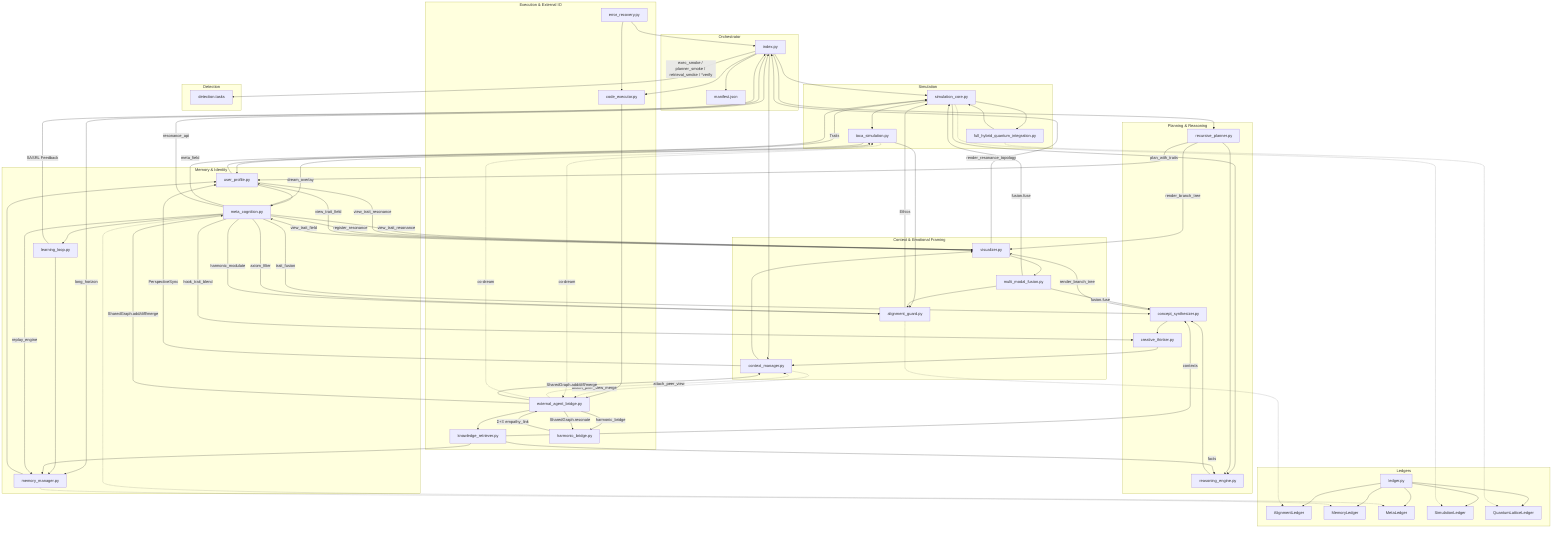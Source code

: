 graph TD
%% =========================
%% Clusters / Modules — ANGELA v5.1.0
%% =========================

subgraph Orchestrator
A[index.py]
B[manifest.json]
end

subgraph Simulation
C[simulation_core.py]
D[toca_simulation.py]
E1[full_hybrid_quantum_integration.py]
end

subgraph Planning & Reasoning
E[recursive_planner.py]
F[reasoning_engine.py]
G[concept_synthesizer.py]
H[creative_thinker.py]
end

subgraph Memory & Identity
I[memory_manager.py]
J[user_profile.py]
K[meta_cognition.py]
L[learning_loop.py]
end

subgraph Context & Emotional Framing
M[context_manager.py]
N[visualizer.py]
O[multi_modal_fusion.py]
P[alignment_guard.py]
end

subgraph Execution & External IO
Q[code_executor.py]
R[external_agent_bridge.py]
S[error_recovery.py]
T[knowledge_retriever.py]
U1[harmonic_bridge.py]
end

%% Ledgers (Quantum-Lattice SHA-1024)
subgraph Ledgers
U[ledger.py]
L1[AlignmentLedger]
L2[MemoryLedger]
L3[MetaLedger]
L4[SimulationLedger]
L5[QuantumLatticeLedger]
end

%% =========================
%% Core Connections
%% =========================
A --> B
A --> C
A --> E
A --> M
A -->|long_horizon| I
A --> Q

C --> D
C --> F
C --> E1
D --> P
D --> J
E1 --> C

E --> F
F --> G
G --> H
H --> M

I --> J
J --> K
K --> L
L --> I

M --> N
N --> O
O --> P

Q --> R
R --> T
T --> I
S --> A
S --> Q

%% Trait lattice & learning
L -->|SASRL Feedback| A
E -->|plan_with_traits| J
J -->|Traits| C
P -->|Ethics| C

%% Dream overlays & perspective
K -->|dream_overlay| D
K -->|meta_field| C
M -->|PerspectiveSync| J
K -->|axiom_filter| P
K -->|replay_engine| I

%% Visualizer
G -->|render_branch_tree| N
E -->|render_branch_tree| N
K -->|view_trait_resonance| N
J -->|view_trait_resonance| N
N -->|view_trait_field| J
N -->|view_trait_field| K
N -->|render_resonance_topology| A

%% Knowledge to planning
T -->|facts| F
T -->|contexts| G

%% Peer view hot-load
R -.->|attach_peer_view| M
M -.->|attach_peer_view_merge| R

%% Ledgers (persistent)
U --> L1
U --> L2
U --> L3
U --> L4
U --> L5
P -.-> L1
I -.-> L2
K -.-> L3
C -.-> L4
E1 -.-> L5

%% Co-dream + recursive overlays
D -.->|co-dream| R
R -.->|co-dream| D
R -->|harmonic_bridge| U1
U1 -->|Σ+Ξ empathy_link| R

%% New symbolic fusions
K -->|resonance_api| A
K -->|trait_fusion| G
K -->|hook_trait_blend| H
K -->|register_resonance| N
K -->|harmonic_modulate| P

%% External graph ops (SharedGraph)
R -->|SharedGraph.add/diff/merge| M
R -->|SharedGraph.add/diff/merge| K
R -->|SharedGraph.resonate| U1

%% Cross‑modal fusion feeds reasoning & sim
O -->|fusion.fuse| C
O -->|fusion.fuse| G

%% Detection / smoke tasks (schematic)
subgraph Detection
X[detection.tasks]
end
A -->|exec_smoke / planner_smoke / retrieval_smoke / *verify| X
